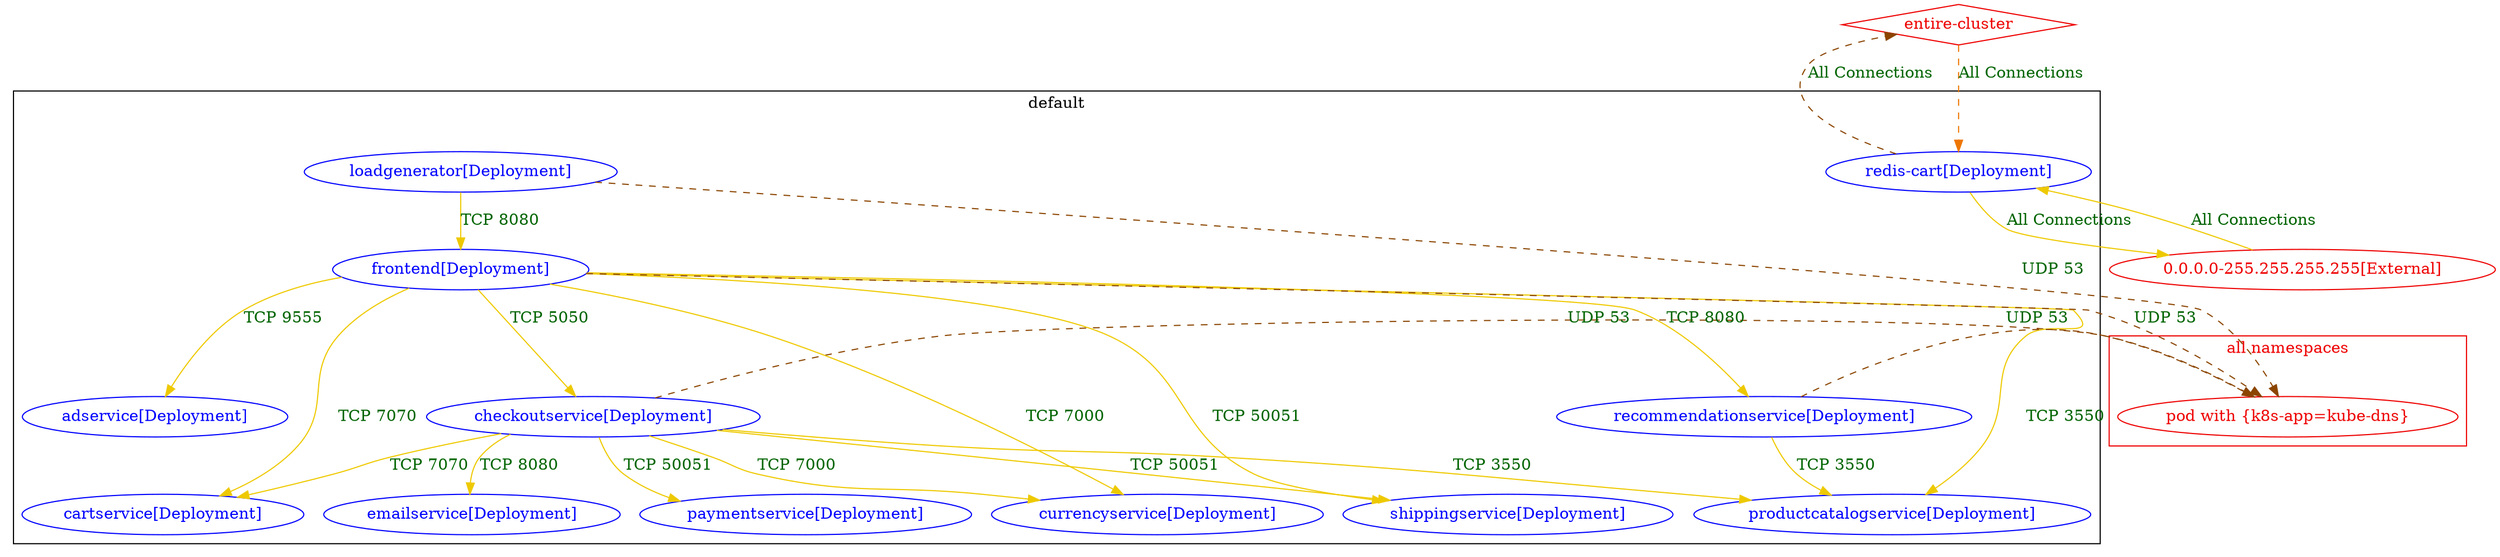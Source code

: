 digraph {
	subgraph "cluster_default" {
		color="black"
		fontcolor="black"
		"default/adservice[Deployment]" [label="adservice[Deployment]" color="blue" fontcolor="blue"]
		"default/cartservice[Deployment]" [label="cartservice[Deployment]" color="blue" fontcolor="blue"]
		"default/checkoutservice[Deployment]" [label="checkoutservice[Deployment]" color="blue" fontcolor="blue"]
		"default/currencyservice[Deployment]" [label="currencyservice[Deployment]" color="blue" fontcolor="blue"]
		"default/emailservice[Deployment]" [label="emailservice[Deployment]" color="blue" fontcolor="blue"]
		"default/frontend[Deployment]" [label="frontend[Deployment]" color="blue" fontcolor="blue"]
		"default/loadgenerator[Deployment]" [label="loadgenerator[Deployment]" color="blue" fontcolor="blue"]
		"default/paymentservice[Deployment]" [label="paymentservice[Deployment]" color="blue" fontcolor="blue"]
		"default/productcatalogservice[Deployment]" [label="productcatalogservice[Deployment]" color="blue" fontcolor="blue"]
		"default/recommendationservice[Deployment]" [label="recommendationservice[Deployment]" color="blue" fontcolor="blue"]
		"default/redis-cart[Deployment]" [label="redis-cart[Deployment]" color="blue" fontcolor="blue"]
		"default/shippingservice[Deployment]" [label="shippingservice[Deployment]" color="blue" fontcolor="blue"]
		label="default"
	}
	subgraph "cluster_all namespaces" {
		color="red2"
		fontcolor="red2"
		"pod with {k8s-app=kube-dns}_in_all namespaces" [label="pod with {k8s-app=kube-dns}" color="red2" fontcolor="red2"]
		label="all namespaces"
	}
	"0.0.0.0-255.255.255.255[External]" [label="0.0.0.0-255.255.255.255[External]" color="red2" fontcolor="red2"]
	"entire-cluster" [label="entire-cluster" color="red2" fontcolor="red2" shape=diamond]
	"0.0.0.0-255.255.255.255[External]" -> "default/redis-cart[Deployment]" [label="All Connections" color="gold2" fontcolor="darkgreen" weight=0.5]
	"default/checkoutservice[Deployment]" -> "default/cartservice[Deployment]" [label="TCP 7070" color="gold2" fontcolor="darkgreen" weight=1]
	"default/checkoutservice[Deployment]" -> "default/currencyservice[Deployment]" [label="TCP 7000" color="gold2" fontcolor="darkgreen" weight=0.5]
	"default/checkoutservice[Deployment]" -> "default/emailservice[Deployment]" [label="TCP 8080" color="gold2" fontcolor="darkgreen" weight=0.5]
	"default/checkoutservice[Deployment]" -> "default/paymentservice[Deployment]" [label="TCP 50051" color="gold2" fontcolor="darkgreen" weight=0.5]
	"default/checkoutservice[Deployment]" -> "default/productcatalogservice[Deployment]" [label="TCP 3550" color="gold2" fontcolor="darkgreen" weight=0.5]
	"default/checkoutservice[Deployment]" -> "default/shippingservice[Deployment]" [label="TCP 50051" color="gold2" fontcolor="darkgreen" weight=0.5]
	"default/checkoutservice[Deployment]" -> "pod with {k8s-app=kube-dns}_in_all namespaces" [label="UDP 53" color="darkorange4" fontcolor="darkgreen" weight=0.5 style=dashed]
	"default/frontend[Deployment]" -> "default/adservice[Deployment]" [label="TCP 9555" color="gold2" fontcolor="darkgreen" weight=1]
	"default/frontend[Deployment]" -> "default/cartservice[Deployment]" [label="TCP 7070" color="gold2" fontcolor="darkgreen" weight=1]
	"default/frontend[Deployment]" -> "default/checkoutservice[Deployment]" [label="TCP 5050" color="gold2" fontcolor="darkgreen" weight=1]
	"default/frontend[Deployment]" -> "default/currencyservice[Deployment]" [label="TCP 7000" color="gold2" fontcolor="darkgreen" weight=1]
	"default/frontend[Deployment]" -> "default/productcatalogservice[Deployment]" [label="TCP 3550" color="gold2" fontcolor="darkgreen" weight=0.5]
	"default/frontend[Deployment]" -> "default/recommendationservice[Deployment]" [label="TCP 8080" color="gold2" fontcolor="darkgreen" weight=0.5]
	"default/frontend[Deployment]" -> "default/shippingservice[Deployment]" [label="TCP 50051" color="gold2" fontcolor="darkgreen" weight=0.5]
	"default/frontend[Deployment]" -> "pod with {k8s-app=kube-dns}_in_all namespaces" [label="UDP 53" color="darkorange4" fontcolor="darkgreen" weight=0.5 style=dashed]
	"default/loadgenerator[Deployment]" -> "default/frontend[Deployment]" [label="TCP 8080" color="gold2" fontcolor="darkgreen" weight=1]
	"default/loadgenerator[Deployment]" -> "pod with {k8s-app=kube-dns}_in_all namespaces" [label="UDP 53" color="darkorange4" fontcolor="darkgreen" weight=0.5 style=dashed]
	"default/recommendationservice[Deployment]" -> "default/productcatalogservice[Deployment]" [label="TCP 3550" color="gold2" fontcolor="darkgreen" weight=1]
	"default/recommendationservice[Deployment]" -> "pod with {k8s-app=kube-dns}_in_all namespaces" [label="UDP 53" color="darkorange4" fontcolor="darkgreen" weight=0.5 style=dashed]
	"default/redis-cart[Deployment]" -> "0.0.0.0-255.255.255.255[External]" [label="All Connections" color="gold2" fontcolor="darkgreen" weight=1]
	"default/redis-cart[Deployment]" -> "entire-cluster" [label="All Connections" color="darkorange4" fontcolor="darkgreen" weight=0.5 style=dashed]
	"entire-cluster" -> "default/redis-cart[Deployment]" [label="All Connections" color="darkorange2" fontcolor="darkgreen" weight=1 style=dashed]
}